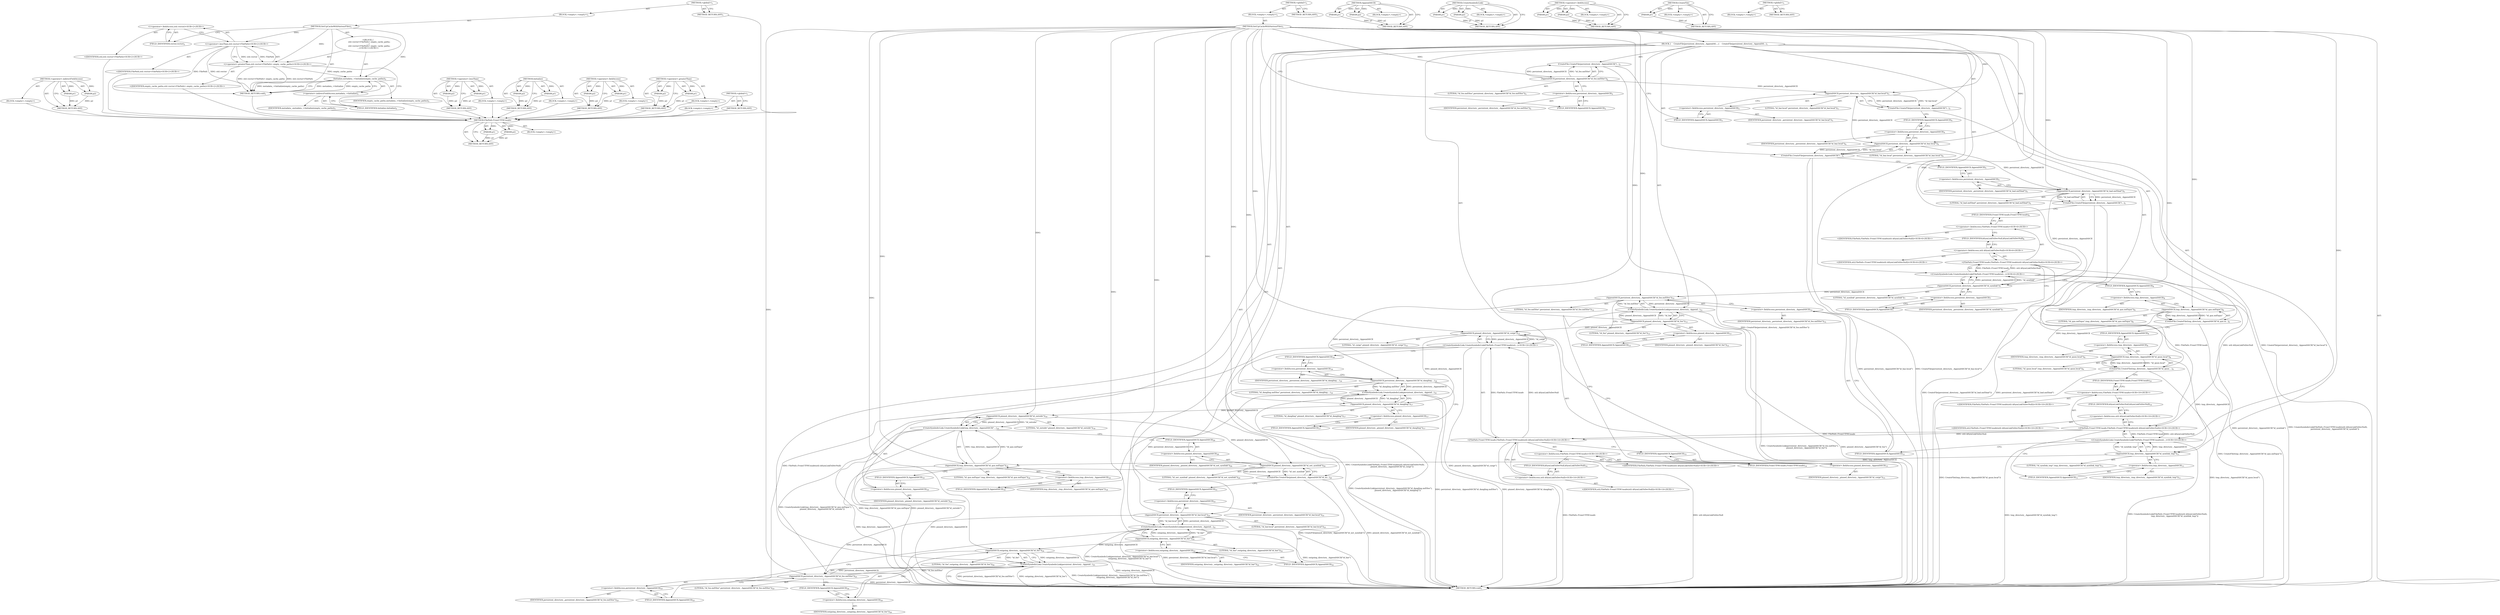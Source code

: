 digraph "&lt;global&gt;" {
vulnerable_200 [label=<(METHOD,FilePath.FromUTF8Unsafe)>];
vulnerable_201 [label=<(PARAM,p1)>];
vulnerable_202 [label=<(PARAM,p2)>];
vulnerable_203 [label=<(BLOCK,&lt;empty&gt;,&lt;empty&gt;)>];
vulnerable_204 [label=<(METHOD_RETURN,ANY)>];
vulnerable_6 [label=<(METHOD,&lt;global&gt;)<SUB>1</SUB>>];
vulnerable_7 [label=<(BLOCK,&lt;empty&gt;,&lt;empty&gt;)<SUB>1</SUB>>];
vulnerable_8 [label=<(METHOD,SetUpCacheWithVariousFiles)<SUB>1</SUB>>];
vulnerable_9 [label=<(BLOCK,{
    CreateFile(persistent_directory_.AppendAS...,{
    CreateFile(persistent_directory_.AppendAS...)<SUB>1</SUB>>];
vulnerable_10 [label=<(CreateFile,CreateFile(persistent_directory_.AppendASCII(&quot;i...)<SUB>2</SUB>>];
vulnerable_11 [label=<(AppendASCII,persistent_directory_.AppendASCII(&quot;id_foo.md5foo&quot;))<SUB>2</SUB>>];
vulnerable_12 [label=<(&lt;operator&gt;.fieldAccess,persistent_directory_.AppendASCII)<SUB>2</SUB>>];
vulnerable_13 [label=<(IDENTIFIER,persistent_directory_,persistent_directory_.AppendASCII(&quot;id_foo.md5foo&quot;))<SUB>2</SUB>>];
vulnerable_14 [label=<(FIELD_IDENTIFIER,AppendASCII,AppendASCII)<SUB>2</SUB>>];
vulnerable_15 [label=<(LITERAL,&quot;id_foo.md5foo&quot;,persistent_directory_.AppendASCII(&quot;id_foo.md5foo&quot;))<SUB>2</SUB>>];
vulnerable_16 [label=<(CreateFile,CreateFile(persistent_directory_.AppendASCII(&quot;i...)<SUB>3</SUB>>];
vulnerable_17 [label=<(AppendASCII,persistent_directory_.AppendASCII(&quot;id_bar.local&quot;))<SUB>3</SUB>>];
vulnerable_18 [label=<(&lt;operator&gt;.fieldAccess,persistent_directory_.AppendASCII)<SUB>3</SUB>>];
vulnerable_19 [label=<(IDENTIFIER,persistent_directory_,persistent_directory_.AppendASCII(&quot;id_bar.local&quot;))<SUB>3</SUB>>];
vulnerable_20 [label=<(FIELD_IDENTIFIER,AppendASCII,AppendASCII)<SUB>3</SUB>>];
vulnerable_21 [label=<(LITERAL,&quot;id_bar.local&quot;,persistent_directory_.AppendASCII(&quot;id_bar.local&quot;))<SUB>3</SUB>>];
vulnerable_22 [label=<(CreateFile,CreateFile(persistent_directory_.AppendASCII(&quot;i...)<SUB>4</SUB>>];
vulnerable_23 [label=<(AppendASCII,persistent_directory_.AppendASCII(&quot;id_baz.local&quot;))<SUB>4</SUB>>];
vulnerable_24 [label=<(&lt;operator&gt;.fieldAccess,persistent_directory_.AppendASCII)<SUB>4</SUB>>];
vulnerable_25 [label=<(IDENTIFIER,persistent_directory_,persistent_directory_.AppendASCII(&quot;id_baz.local&quot;))<SUB>4</SUB>>];
vulnerable_26 [label=<(FIELD_IDENTIFIER,AppendASCII,AppendASCII)<SUB>4</SUB>>];
vulnerable_27 [label=<(LITERAL,&quot;id_baz.local&quot;,persistent_directory_.AppendASCII(&quot;id_baz.local&quot;))<SUB>4</SUB>>];
vulnerable_28 [label=<(CreateFile,CreateFile(persistent_directory_.AppendASCII(&quot;i...)<SUB>5</SUB>>];
vulnerable_29 [label=<(AppendASCII,persistent_directory_.AppendASCII(&quot;id_bad.md5bad&quot;))<SUB>5</SUB>>];
vulnerable_30 [label=<(&lt;operator&gt;.fieldAccess,persistent_directory_.AppendASCII)<SUB>5</SUB>>];
vulnerable_31 [label=<(IDENTIFIER,persistent_directory_,persistent_directory_.AppendASCII(&quot;id_bad.md5bad&quot;))<SUB>5</SUB>>];
vulnerable_32 [label=<(FIELD_IDENTIFIER,AppendASCII,AppendASCII)<SUB>5</SUB>>];
vulnerable_33 [label=<(LITERAL,&quot;id_bad.md5bad&quot;,persistent_directory_.AppendASCII(&quot;id_bad.md5bad&quot;))<SUB>5</SUB>>];
vulnerable_34 [label="<(CreateSymbolicLink,CreateSymbolicLink(FilePath::FromUTF8Unsafe(uti...)<SUB>6</SUB>>"];
vulnerable_35 [label="<(FilePath.FromUTF8Unsafe,FilePath::FromUTF8Unsafe(util::kSymLinkToDevNull))<SUB>6</SUB>>"];
vulnerable_36 [label="<(&lt;operator&gt;.fieldAccess,FilePath::FromUTF8Unsafe)<SUB>6</SUB>>"];
vulnerable_37 [label="<(IDENTIFIER,FilePath,FilePath::FromUTF8Unsafe(util::kSymLinkToDevNull))<SUB>6</SUB>>"];
vulnerable_38 [label=<(FIELD_IDENTIFIER,FromUTF8Unsafe,FromUTF8Unsafe)<SUB>6</SUB>>];
vulnerable_39 [label="<(&lt;operator&gt;.fieldAccess,util::kSymLinkToDevNull)<SUB>6</SUB>>"];
vulnerable_40 [label="<(IDENTIFIER,util,FilePath::FromUTF8Unsafe(util::kSymLinkToDevNull))<SUB>6</SUB>>"];
vulnerable_41 [label=<(FIELD_IDENTIFIER,kSymLinkToDevNull,kSymLinkToDevNull)<SUB>6</SUB>>];
vulnerable_42 [label=<(AppendASCII,persistent_directory_.AppendASCII(&quot;id_symlink&quot;))<SUB>7</SUB>>];
vulnerable_43 [label=<(&lt;operator&gt;.fieldAccess,persistent_directory_.AppendASCII)<SUB>7</SUB>>];
vulnerable_44 [label=<(IDENTIFIER,persistent_directory_,persistent_directory_.AppendASCII(&quot;id_symlink&quot;))<SUB>7</SUB>>];
vulnerable_45 [label=<(FIELD_IDENTIFIER,AppendASCII,AppendASCII)<SUB>7</SUB>>];
vulnerable_46 [label=<(LITERAL,&quot;id_symlink&quot;,persistent_directory_.AppendASCII(&quot;id_symlink&quot;))<SUB>7</SUB>>];
vulnerable_47 [label=<(CreateFile,CreateFile(tmp_directory_.AppendASCII(&quot;id_qux.m...)<SUB>8</SUB>>];
vulnerable_48 [label=<(AppendASCII,tmp_directory_.AppendASCII(&quot;id_qux.md5qux&quot;))<SUB>8</SUB>>];
vulnerable_49 [label=<(&lt;operator&gt;.fieldAccess,tmp_directory_.AppendASCII)<SUB>8</SUB>>];
vulnerable_50 [label=<(IDENTIFIER,tmp_directory_,tmp_directory_.AppendASCII(&quot;id_qux.md5qux&quot;))<SUB>8</SUB>>];
vulnerable_51 [label=<(FIELD_IDENTIFIER,AppendASCII,AppendASCII)<SUB>8</SUB>>];
vulnerable_52 [label=<(LITERAL,&quot;id_qux.md5qux&quot;,tmp_directory_.AppendASCII(&quot;id_qux.md5qux&quot;))<SUB>8</SUB>>];
vulnerable_53 [label=<(CreateFile,CreateFile(tmp_directory_.AppendASCII(&quot;id_quux....)<SUB>9</SUB>>];
vulnerable_54 [label=<(AppendASCII,tmp_directory_.AppendASCII(&quot;id_quux.local&quot;))<SUB>9</SUB>>];
vulnerable_55 [label=<(&lt;operator&gt;.fieldAccess,tmp_directory_.AppendASCII)<SUB>9</SUB>>];
vulnerable_56 [label=<(IDENTIFIER,tmp_directory_,tmp_directory_.AppendASCII(&quot;id_quux.local&quot;))<SUB>9</SUB>>];
vulnerable_57 [label=<(FIELD_IDENTIFIER,AppendASCII,AppendASCII)<SUB>9</SUB>>];
vulnerable_58 [label=<(LITERAL,&quot;id_quux.local&quot;,tmp_directory_.AppendASCII(&quot;id_quux.local&quot;))<SUB>9</SUB>>];
vulnerable_59 [label="<(CreateSymbolicLink,CreateSymbolicLink(FilePath::FromUTF8Unsafe(uti...)<SUB>10</SUB>>"];
vulnerable_60 [label="<(FilePath.FromUTF8Unsafe,FilePath::FromUTF8Unsafe(util::kSymLinkToDevNull))<SUB>10</SUB>>"];
vulnerable_61 [label="<(&lt;operator&gt;.fieldAccess,FilePath::FromUTF8Unsafe)<SUB>10</SUB>>"];
vulnerable_62 [label="<(IDENTIFIER,FilePath,FilePath::FromUTF8Unsafe(util::kSymLinkToDevNull))<SUB>10</SUB>>"];
vulnerable_63 [label=<(FIELD_IDENTIFIER,FromUTF8Unsafe,FromUTF8Unsafe)<SUB>10</SUB>>];
vulnerable_64 [label="<(&lt;operator&gt;.fieldAccess,util::kSymLinkToDevNull)<SUB>10</SUB>>"];
vulnerable_65 [label="<(IDENTIFIER,util,FilePath::FromUTF8Unsafe(util::kSymLinkToDevNull))<SUB>10</SUB>>"];
vulnerable_66 [label=<(FIELD_IDENTIFIER,kSymLinkToDevNull,kSymLinkToDevNull)<SUB>10</SUB>>];
vulnerable_67 [label=<(AppendASCII,tmp_directory_.AppendASCII(&quot;id_symlink_tmp&quot;))<SUB>11</SUB>>];
vulnerable_68 [label=<(&lt;operator&gt;.fieldAccess,tmp_directory_.AppendASCII)<SUB>11</SUB>>];
vulnerable_69 [label=<(IDENTIFIER,tmp_directory_,tmp_directory_.AppendASCII(&quot;id_symlink_tmp&quot;))<SUB>11</SUB>>];
vulnerable_70 [label=<(FIELD_IDENTIFIER,AppendASCII,AppendASCII)<SUB>11</SUB>>];
vulnerable_71 [label=<(LITERAL,&quot;id_symlink_tmp&quot;,tmp_directory_.AppendASCII(&quot;id_symlink_tmp&quot;))<SUB>11</SUB>>];
vulnerable_72 [label=<(CreateSymbolicLink,CreateSymbolicLink(persistent_directory_.Append...)<SUB>12</SUB>>];
vulnerable_73 [label=<(AppendASCII,persistent_directory_.AppendASCII(&quot;id_foo.md5foo&quot;))<SUB>12</SUB>>];
vulnerable_74 [label=<(&lt;operator&gt;.fieldAccess,persistent_directory_.AppendASCII)<SUB>12</SUB>>];
vulnerable_75 [label=<(IDENTIFIER,persistent_directory_,persistent_directory_.AppendASCII(&quot;id_foo.md5foo&quot;))<SUB>12</SUB>>];
vulnerable_76 [label=<(FIELD_IDENTIFIER,AppendASCII,AppendASCII)<SUB>12</SUB>>];
vulnerable_77 [label=<(LITERAL,&quot;id_foo.md5foo&quot;,persistent_directory_.AppendASCII(&quot;id_foo.md5foo&quot;))<SUB>12</SUB>>];
vulnerable_78 [label=<(AppendASCII,pinned_directory_.AppendASCII(&quot;id_foo&quot;))<SUB>13</SUB>>];
vulnerable_79 [label=<(&lt;operator&gt;.fieldAccess,pinned_directory_.AppendASCII)<SUB>13</SUB>>];
vulnerable_80 [label=<(IDENTIFIER,pinned_directory_,pinned_directory_.AppendASCII(&quot;id_foo&quot;))<SUB>13</SUB>>];
vulnerable_81 [label=<(FIELD_IDENTIFIER,AppendASCII,AppendASCII)<SUB>13</SUB>>];
vulnerable_82 [label=<(LITERAL,&quot;id_foo&quot;,pinned_directory_.AppendASCII(&quot;id_foo&quot;))<SUB>13</SUB>>];
vulnerable_83 [label="<(CreateSymbolicLink,CreateSymbolicLink(FilePath::FromUTF8Unsafe(uti...)<SUB>14</SUB>>"];
vulnerable_84 [label="<(FilePath.FromUTF8Unsafe,FilePath::FromUTF8Unsafe(util::kSymLinkToDevNull))<SUB>14</SUB>>"];
vulnerable_85 [label="<(&lt;operator&gt;.fieldAccess,FilePath::FromUTF8Unsafe)<SUB>14</SUB>>"];
vulnerable_86 [label="<(IDENTIFIER,FilePath,FilePath::FromUTF8Unsafe(util::kSymLinkToDevNull))<SUB>14</SUB>>"];
vulnerable_87 [label=<(FIELD_IDENTIFIER,FromUTF8Unsafe,FromUTF8Unsafe)<SUB>14</SUB>>];
vulnerable_88 [label="<(&lt;operator&gt;.fieldAccess,util::kSymLinkToDevNull)<SUB>14</SUB>>"];
vulnerable_89 [label="<(IDENTIFIER,util,FilePath::FromUTF8Unsafe(util::kSymLinkToDevNull))<SUB>14</SUB>>"];
vulnerable_90 [label=<(FIELD_IDENTIFIER,kSymLinkToDevNull,kSymLinkToDevNull)<SUB>14</SUB>>];
vulnerable_91 [label=<(AppendASCII,pinned_directory_.AppendASCII(&quot;id_corge&quot;))<SUB>15</SUB>>];
vulnerable_92 [label=<(&lt;operator&gt;.fieldAccess,pinned_directory_.AppendASCII)<SUB>15</SUB>>];
vulnerable_93 [label=<(IDENTIFIER,pinned_directory_,pinned_directory_.AppendASCII(&quot;id_corge&quot;))<SUB>15</SUB>>];
vulnerable_94 [label=<(FIELD_IDENTIFIER,AppendASCII,AppendASCII)<SUB>15</SUB>>];
vulnerable_95 [label=<(LITERAL,&quot;id_corge&quot;,pinned_directory_.AppendASCII(&quot;id_corge&quot;))<SUB>15</SUB>>];
vulnerable_96 [label=<(CreateSymbolicLink,CreateSymbolicLink(persistent_directory_.Append...)<SUB>16</SUB>>];
vulnerable_97 [label=<(AppendASCII,persistent_directory_.AppendASCII(&quot;id_dangling....)<SUB>16</SUB>>];
vulnerable_98 [label=<(&lt;operator&gt;.fieldAccess,persistent_directory_.AppendASCII)<SUB>16</SUB>>];
vulnerable_99 [label=<(IDENTIFIER,persistent_directory_,persistent_directory_.AppendASCII(&quot;id_dangling....)<SUB>16</SUB>>];
vulnerable_100 [label=<(FIELD_IDENTIFIER,AppendASCII,AppendASCII)<SUB>16</SUB>>];
vulnerable_101 [label=<(LITERAL,&quot;id_dangling.md5foo&quot;,persistent_directory_.AppendASCII(&quot;id_dangling....)<SUB>16</SUB>>];
vulnerable_102 [label=<(AppendASCII,pinned_directory_.AppendASCII(&quot;id_dangling&quot;))<SUB>17</SUB>>];
vulnerable_103 [label=<(&lt;operator&gt;.fieldAccess,pinned_directory_.AppendASCII)<SUB>17</SUB>>];
vulnerable_104 [label=<(IDENTIFIER,pinned_directory_,pinned_directory_.AppendASCII(&quot;id_dangling&quot;))<SUB>17</SUB>>];
vulnerable_105 [label=<(FIELD_IDENTIFIER,AppendASCII,AppendASCII)<SUB>17</SUB>>];
vulnerable_106 [label=<(LITERAL,&quot;id_dangling&quot;,pinned_directory_.AppendASCII(&quot;id_dangling&quot;))<SUB>17</SUB>>];
vulnerable_107 [label=<(CreateSymbolicLink,CreateSymbolicLink(tmp_directory_.AppendASCII(&quot;...)<SUB>18</SUB>>];
vulnerable_108 [label=<(AppendASCII,tmp_directory_.AppendASCII(&quot;id_qux.md5qux&quot;))<SUB>18</SUB>>];
vulnerable_109 [label=<(&lt;operator&gt;.fieldAccess,tmp_directory_.AppendASCII)<SUB>18</SUB>>];
vulnerable_110 [label=<(IDENTIFIER,tmp_directory_,tmp_directory_.AppendASCII(&quot;id_qux.md5qux&quot;))<SUB>18</SUB>>];
vulnerable_111 [label=<(FIELD_IDENTIFIER,AppendASCII,AppendASCII)<SUB>18</SUB>>];
vulnerable_112 [label=<(LITERAL,&quot;id_qux.md5qux&quot;,tmp_directory_.AppendASCII(&quot;id_qux.md5qux&quot;))<SUB>18</SUB>>];
vulnerable_113 [label=<(AppendASCII,pinned_directory_.AppendASCII(&quot;id_outside&quot;))<SUB>19</SUB>>];
vulnerable_114 [label=<(&lt;operator&gt;.fieldAccess,pinned_directory_.AppendASCII)<SUB>19</SUB>>];
vulnerable_115 [label=<(IDENTIFIER,pinned_directory_,pinned_directory_.AppendASCII(&quot;id_outside&quot;))<SUB>19</SUB>>];
vulnerable_116 [label=<(FIELD_IDENTIFIER,AppendASCII,AppendASCII)<SUB>19</SUB>>];
vulnerable_117 [label=<(LITERAL,&quot;id_outside&quot;,pinned_directory_.AppendASCII(&quot;id_outside&quot;))<SUB>19</SUB>>];
vulnerable_118 [label=<(CreateFile,CreateFile(pinned_directory_.AppendASCII(&quot;id_no...)<SUB>20</SUB>>];
vulnerable_119 [label=<(AppendASCII,pinned_directory_.AppendASCII(&quot;id_not_symlink&quot;))<SUB>20</SUB>>];
vulnerable_120 [label=<(&lt;operator&gt;.fieldAccess,pinned_directory_.AppendASCII)<SUB>20</SUB>>];
vulnerable_121 [label=<(IDENTIFIER,pinned_directory_,pinned_directory_.AppendASCII(&quot;id_not_symlink&quot;))<SUB>20</SUB>>];
vulnerable_122 [label=<(FIELD_IDENTIFIER,AppendASCII,AppendASCII)<SUB>20</SUB>>];
vulnerable_123 [label=<(LITERAL,&quot;id_not_symlink&quot;,pinned_directory_.AppendASCII(&quot;id_not_symlink&quot;))<SUB>20</SUB>>];
vulnerable_124 [label=<(CreateSymbolicLink,CreateSymbolicLink(persistent_directory_.Append...)<SUB>21</SUB>>];
vulnerable_125 [label=<(AppendASCII,persistent_directory_.AppendASCII(&quot;id_bar.local&quot;))<SUB>21</SUB>>];
vulnerable_126 [label=<(&lt;operator&gt;.fieldAccess,persistent_directory_.AppendASCII)<SUB>21</SUB>>];
vulnerable_127 [label=<(IDENTIFIER,persistent_directory_,persistent_directory_.AppendASCII(&quot;id_bar.local&quot;))<SUB>21</SUB>>];
vulnerable_128 [label=<(FIELD_IDENTIFIER,AppendASCII,AppendASCII)<SUB>21</SUB>>];
vulnerable_129 [label=<(LITERAL,&quot;id_bar.local&quot;,persistent_directory_.AppendASCII(&quot;id_bar.local&quot;))<SUB>21</SUB>>];
vulnerable_130 [label=<(AppendASCII,outgoing_directory_.AppendASCII(&quot;id_bar&quot;))<SUB>22</SUB>>];
vulnerable_131 [label=<(&lt;operator&gt;.fieldAccess,outgoing_directory_.AppendASCII)<SUB>22</SUB>>];
vulnerable_132 [label=<(IDENTIFIER,outgoing_directory_,outgoing_directory_.AppendASCII(&quot;id_bar&quot;))<SUB>22</SUB>>];
vulnerable_133 [label=<(FIELD_IDENTIFIER,AppendASCII,AppendASCII)<SUB>22</SUB>>];
vulnerable_134 [label=<(LITERAL,&quot;id_bar&quot;,outgoing_directory_.AppendASCII(&quot;id_bar&quot;))<SUB>22</SUB>>];
vulnerable_135 [label=<(CreateSymbolicLink,CreateSymbolicLink(persistent_directory_.Append...)<SUB>23</SUB>>];
vulnerable_136 [label=<(AppendASCII,persistent_directory_.AppendASCII(&quot;id_foo.md5foo&quot;))<SUB>23</SUB>>];
vulnerable_137 [label=<(&lt;operator&gt;.fieldAccess,persistent_directory_.AppendASCII)<SUB>23</SUB>>];
vulnerable_138 [label=<(IDENTIFIER,persistent_directory_,persistent_directory_.AppendASCII(&quot;id_foo.md5foo&quot;))<SUB>23</SUB>>];
vulnerable_139 [label=<(FIELD_IDENTIFIER,AppendASCII,AppendASCII)<SUB>23</SUB>>];
vulnerable_140 [label=<(LITERAL,&quot;id_foo.md5foo&quot;,persistent_directory_.AppendASCII(&quot;id_foo.md5foo&quot;))<SUB>23</SUB>>];
vulnerable_141 [label=<(AppendASCII,outgoing_directory_.AppendASCII(&quot;id_foo&quot;))<SUB>24</SUB>>];
vulnerable_142 [label=<(&lt;operator&gt;.fieldAccess,outgoing_directory_.AppendASCII)<SUB>24</SUB>>];
vulnerable_143 [label=<(IDENTIFIER,outgoing_directory_,outgoing_directory_.AppendASCII(&quot;id_foo&quot;))<SUB>24</SUB>>];
vulnerable_144 [label=<(FIELD_IDENTIFIER,AppendASCII,AppendASCII)<SUB>24</SUB>>];
vulnerable_145 [label=<(LITERAL,&quot;id_foo&quot;,outgoing_directory_.AppendASCII(&quot;id_foo&quot;))<SUB>24</SUB>>];
vulnerable_146 [label=<(METHOD_RETURN,void)<SUB>1</SUB>>];
vulnerable_148 [label=<(METHOD_RETURN,ANY)<SUB>1</SUB>>];
vulnerable_185 [label=<(METHOD,AppendASCII)>];
vulnerable_186 [label=<(PARAM,p1)>];
vulnerable_187 [label=<(PARAM,p2)>];
vulnerable_188 [label=<(BLOCK,&lt;empty&gt;,&lt;empty&gt;)>];
vulnerable_189 [label=<(METHOD_RETURN,ANY)>];
vulnerable_195 [label=<(METHOD,CreateSymbolicLink)>];
vulnerable_196 [label=<(PARAM,p1)>];
vulnerable_197 [label=<(PARAM,p2)>];
vulnerable_198 [label=<(BLOCK,&lt;empty&gt;,&lt;empty&gt;)>];
vulnerable_199 [label=<(METHOD_RETURN,ANY)>];
vulnerable_190 [label=<(METHOD,&lt;operator&gt;.fieldAccess)>];
vulnerable_191 [label=<(PARAM,p1)>];
vulnerable_192 [label=<(PARAM,p2)>];
vulnerable_193 [label=<(BLOCK,&lt;empty&gt;,&lt;empty&gt;)>];
vulnerable_194 [label=<(METHOD_RETURN,ANY)>];
vulnerable_181 [label=<(METHOD,CreateFile)>];
vulnerable_182 [label=<(PARAM,p1)>];
vulnerable_183 [label=<(BLOCK,&lt;empty&gt;,&lt;empty&gt;)>];
vulnerable_184 [label=<(METHOD_RETURN,ANY)>];
vulnerable_175 [label=<(METHOD,&lt;global&gt;)<SUB>1</SUB>>];
vulnerable_176 [label=<(BLOCK,&lt;empty&gt;,&lt;empty&gt;)>];
vulnerable_177 [label=<(METHOD_RETURN,ANY)>];
fixed_57 [label=<(METHOD,&lt;operator&gt;.indirectFieldAccess)>];
fixed_58 [label=<(PARAM,p1)>];
fixed_59 [label=<(PARAM,p2)>];
fixed_60 [label=<(BLOCK,&lt;empty&gt;,&lt;empty&gt;)>];
fixed_61 [label=<(METHOD_RETURN,ANY)>];
fixed_6 [label=<(METHOD,&lt;global&gt;)<SUB>1</SUB>>];
fixed_7 [label=<(BLOCK,&lt;empty&gt;,&lt;empty&gt;)<SUB>1</SUB>>];
fixed_8 [label=<(METHOD,SetUpCacheWithVariousFiles)<SUB>1</SUB>>];
fixed_9 [label="<(BLOCK,{
    std::vector&lt;FilePath&gt; empty_cache_paths;
...,{
    std::vector&lt;FilePath&gt; empty_cache_paths;
...)<SUB>1</SUB>>"];
fixed_10 [label="<(&lt;operator&gt;.greaterThan,std::vector&lt;FilePath&gt; empty_cache_paths)<SUB>2</SUB>>"];
fixed_11 [label="<(&lt;operator&gt;.lessThan,std::vector&lt;FilePath)<SUB>2</SUB>>"];
fixed_12 [label="<(&lt;operator&gt;.fieldAccess,std::vector)<SUB>2</SUB>>"];
fixed_13 [label="<(IDENTIFIER,std,std::vector&lt;FilePath)<SUB>2</SUB>>"];
fixed_14 [label=<(FIELD_IDENTIFIER,vector,vector)<SUB>2</SUB>>];
fixed_15 [label="<(IDENTIFIER,FilePath,std::vector&lt;FilePath)<SUB>2</SUB>>"];
fixed_16 [label="<(IDENTIFIER,empty_cache_paths,std::vector&lt;FilePath&gt; empty_cache_paths)<SUB>2</SUB>>"];
fixed_17 [label=<(Initialize,metadata_-&gt;Initialize(empty_cache_paths))<SUB>3</SUB>>];
fixed_18 [label=<(&lt;operator&gt;.indirectFieldAccess,metadata_-&gt;Initialize)<SUB>3</SUB>>];
fixed_19 [label=<(IDENTIFIER,metadata_,metadata_-&gt;Initialize(empty_cache_paths))<SUB>3</SUB>>];
fixed_20 [label=<(FIELD_IDENTIFIER,Initialize,Initialize)<SUB>3</SUB>>];
fixed_21 [label=<(IDENTIFIER,empty_cache_paths,metadata_-&gt;Initialize(empty_cache_paths))<SUB>3</SUB>>];
fixed_22 [label=<(METHOD_RETURN,void)<SUB>1</SUB>>];
fixed_24 [label=<(METHOD_RETURN,ANY)<SUB>1</SUB>>];
fixed_42 [label=<(METHOD,&lt;operator&gt;.lessThan)>];
fixed_43 [label=<(PARAM,p1)>];
fixed_44 [label=<(PARAM,p2)>];
fixed_45 [label=<(BLOCK,&lt;empty&gt;,&lt;empty&gt;)>];
fixed_46 [label=<(METHOD_RETURN,ANY)>];
fixed_52 [label=<(METHOD,Initialize)>];
fixed_53 [label=<(PARAM,p1)>];
fixed_54 [label=<(PARAM,p2)>];
fixed_55 [label=<(BLOCK,&lt;empty&gt;,&lt;empty&gt;)>];
fixed_56 [label=<(METHOD_RETURN,ANY)>];
fixed_47 [label=<(METHOD,&lt;operator&gt;.fieldAccess)>];
fixed_48 [label=<(PARAM,p1)>];
fixed_49 [label=<(PARAM,p2)>];
fixed_50 [label=<(BLOCK,&lt;empty&gt;,&lt;empty&gt;)>];
fixed_51 [label=<(METHOD_RETURN,ANY)>];
fixed_37 [label=<(METHOD,&lt;operator&gt;.greaterThan)>];
fixed_38 [label=<(PARAM,p1)>];
fixed_39 [label=<(PARAM,p2)>];
fixed_40 [label=<(BLOCK,&lt;empty&gt;,&lt;empty&gt;)>];
fixed_41 [label=<(METHOD_RETURN,ANY)>];
fixed_31 [label=<(METHOD,&lt;global&gt;)<SUB>1</SUB>>];
fixed_32 [label=<(BLOCK,&lt;empty&gt;,&lt;empty&gt;)>];
fixed_33 [label=<(METHOD_RETURN,ANY)>];
vulnerable_200 -> vulnerable_201  [key=0, label="AST: "];
vulnerable_200 -> vulnerable_201  [key=1, label="DDG: "];
vulnerable_200 -> vulnerable_203  [key=0, label="AST: "];
vulnerable_200 -> vulnerable_202  [key=0, label="AST: "];
vulnerable_200 -> vulnerable_202  [key=1, label="DDG: "];
vulnerable_200 -> vulnerable_204  [key=0, label="AST: "];
vulnerable_200 -> vulnerable_204  [key=1, label="CFG: "];
vulnerable_201 -> vulnerable_204  [key=0, label="DDG: p1"];
vulnerable_202 -> vulnerable_204  [key=0, label="DDG: p2"];
vulnerable_6 -> vulnerable_7  [key=0, label="AST: "];
vulnerable_6 -> vulnerable_148  [key=0, label="AST: "];
vulnerable_6 -> vulnerable_148  [key=1, label="CFG: "];
vulnerable_7 -> vulnerable_8  [key=0, label="AST: "];
vulnerable_8 -> vulnerable_9  [key=0, label="AST: "];
vulnerable_8 -> vulnerable_146  [key=0, label="AST: "];
vulnerable_8 -> vulnerable_14  [key=0, label="CFG: "];
vulnerable_8 -> vulnerable_11  [key=0, label="DDG: "];
vulnerable_8 -> vulnerable_17  [key=0, label="DDG: "];
vulnerable_8 -> vulnerable_23  [key=0, label="DDG: "];
vulnerable_8 -> vulnerable_29  [key=0, label="DDG: "];
vulnerable_8 -> vulnerable_42  [key=0, label="DDG: "];
vulnerable_8 -> vulnerable_48  [key=0, label="DDG: "];
vulnerable_8 -> vulnerable_54  [key=0, label="DDG: "];
vulnerable_8 -> vulnerable_67  [key=0, label="DDG: "];
vulnerable_8 -> vulnerable_73  [key=0, label="DDG: "];
vulnerable_8 -> vulnerable_78  [key=0, label="DDG: "];
vulnerable_8 -> vulnerable_91  [key=0, label="DDG: "];
vulnerable_8 -> vulnerable_97  [key=0, label="DDG: "];
vulnerable_8 -> vulnerable_102  [key=0, label="DDG: "];
vulnerable_8 -> vulnerable_108  [key=0, label="DDG: "];
vulnerable_8 -> vulnerable_113  [key=0, label="DDG: "];
vulnerable_8 -> vulnerable_119  [key=0, label="DDG: "];
vulnerable_8 -> vulnerable_125  [key=0, label="DDG: "];
vulnerable_8 -> vulnerable_130  [key=0, label="DDG: "];
vulnerable_8 -> vulnerable_136  [key=0, label="DDG: "];
vulnerable_8 -> vulnerable_141  [key=0, label="DDG: "];
vulnerable_9 -> vulnerable_10  [key=0, label="AST: "];
vulnerable_9 -> vulnerable_16  [key=0, label="AST: "];
vulnerable_9 -> vulnerable_22  [key=0, label="AST: "];
vulnerable_9 -> vulnerable_28  [key=0, label="AST: "];
vulnerable_9 -> vulnerable_34  [key=0, label="AST: "];
vulnerable_9 -> vulnerable_47  [key=0, label="AST: "];
vulnerable_9 -> vulnerable_53  [key=0, label="AST: "];
vulnerable_9 -> vulnerable_59  [key=0, label="AST: "];
vulnerable_9 -> vulnerable_72  [key=0, label="AST: "];
vulnerable_9 -> vulnerable_83  [key=0, label="AST: "];
vulnerable_9 -> vulnerable_96  [key=0, label="AST: "];
vulnerable_9 -> vulnerable_107  [key=0, label="AST: "];
vulnerable_9 -> vulnerable_118  [key=0, label="AST: "];
vulnerable_9 -> vulnerable_124  [key=0, label="AST: "];
vulnerable_9 -> vulnerable_135  [key=0, label="AST: "];
vulnerable_10 -> vulnerable_11  [key=0, label="AST: "];
vulnerable_10 -> vulnerable_20  [key=0, label="CFG: "];
vulnerable_10 -> vulnerable_146  [key=0, label="DDG: CreateFile(persistent_directory_.AppendASCII(&quot;id_foo.md5foo&quot;))"];
vulnerable_11 -> vulnerable_12  [key=0, label="AST: "];
vulnerable_11 -> vulnerable_15  [key=0, label="AST: "];
vulnerable_11 -> vulnerable_10  [key=0, label="CFG: "];
vulnerable_11 -> vulnerable_10  [key=1, label="DDG: persistent_directory_.AppendASCII"];
vulnerable_11 -> vulnerable_10  [key=2, label="DDG: &quot;id_foo.md5foo&quot;"];
vulnerable_11 -> vulnerable_17  [key=0, label="DDG: persistent_directory_.AppendASCII"];
vulnerable_12 -> vulnerable_13  [key=0, label="AST: "];
vulnerable_12 -> vulnerable_14  [key=0, label="AST: "];
vulnerable_12 -> vulnerable_11  [key=0, label="CFG: "];
vulnerable_14 -> vulnerable_12  [key=0, label="CFG: "];
vulnerable_16 -> vulnerable_17  [key=0, label="AST: "];
vulnerable_16 -> vulnerable_26  [key=0, label="CFG: "];
vulnerable_16 -> vulnerable_146  [key=0, label="DDG: CreateFile(persistent_directory_.AppendASCII(&quot;id_bar.local&quot;))"];
vulnerable_17 -> vulnerable_18  [key=0, label="AST: "];
vulnerable_17 -> vulnerable_21  [key=0, label="AST: "];
vulnerable_17 -> vulnerable_16  [key=0, label="CFG: "];
vulnerable_17 -> vulnerable_16  [key=1, label="DDG: persistent_directory_.AppendASCII"];
vulnerable_17 -> vulnerable_16  [key=2, label="DDG: &quot;id_bar.local&quot;"];
vulnerable_17 -> vulnerable_23  [key=0, label="DDG: persistent_directory_.AppendASCII"];
vulnerable_18 -> vulnerable_19  [key=0, label="AST: "];
vulnerable_18 -> vulnerable_20  [key=0, label="AST: "];
vulnerable_18 -> vulnerable_17  [key=0, label="CFG: "];
vulnerable_20 -> vulnerable_18  [key=0, label="CFG: "];
vulnerable_22 -> vulnerable_23  [key=0, label="AST: "];
vulnerable_22 -> vulnerable_32  [key=0, label="CFG: "];
vulnerable_22 -> vulnerable_146  [key=0, label="DDG: persistent_directory_.AppendASCII(&quot;id_baz.local&quot;)"];
vulnerable_22 -> vulnerable_146  [key=1, label="DDG: CreateFile(persistent_directory_.AppendASCII(&quot;id_baz.local&quot;))"];
vulnerable_23 -> vulnerable_24  [key=0, label="AST: "];
vulnerable_23 -> vulnerable_27  [key=0, label="AST: "];
vulnerable_23 -> vulnerable_22  [key=0, label="CFG: "];
vulnerable_23 -> vulnerable_22  [key=1, label="DDG: persistent_directory_.AppendASCII"];
vulnerable_23 -> vulnerable_22  [key=2, label="DDG: &quot;id_baz.local&quot;"];
vulnerable_23 -> vulnerable_29  [key=0, label="DDG: persistent_directory_.AppendASCII"];
vulnerable_24 -> vulnerable_25  [key=0, label="AST: "];
vulnerable_24 -> vulnerable_26  [key=0, label="AST: "];
vulnerable_24 -> vulnerable_23  [key=0, label="CFG: "];
vulnerable_26 -> vulnerable_24  [key=0, label="CFG: "];
vulnerable_28 -> vulnerable_29  [key=0, label="AST: "];
vulnerable_28 -> vulnerable_38  [key=0, label="CFG: "];
vulnerable_28 -> vulnerable_146  [key=0, label="DDG: persistent_directory_.AppendASCII(&quot;id_bad.md5bad&quot;)"];
vulnerable_28 -> vulnerable_146  [key=1, label="DDG: CreateFile(persistent_directory_.AppendASCII(&quot;id_bad.md5bad&quot;))"];
vulnerable_29 -> vulnerable_30  [key=0, label="AST: "];
vulnerable_29 -> vulnerable_33  [key=0, label="AST: "];
vulnerable_29 -> vulnerable_28  [key=0, label="CFG: "];
vulnerable_29 -> vulnerable_28  [key=1, label="DDG: persistent_directory_.AppendASCII"];
vulnerable_29 -> vulnerable_28  [key=2, label="DDG: &quot;id_bad.md5bad&quot;"];
vulnerable_29 -> vulnerable_42  [key=0, label="DDG: persistent_directory_.AppendASCII"];
vulnerable_30 -> vulnerable_31  [key=0, label="AST: "];
vulnerable_30 -> vulnerable_32  [key=0, label="AST: "];
vulnerable_30 -> vulnerable_29  [key=0, label="CFG: "];
vulnerable_32 -> vulnerable_30  [key=0, label="CFG: "];
vulnerable_34 -> vulnerable_35  [key=0, label="AST: "];
vulnerable_34 -> vulnerable_42  [key=0, label="AST: "];
vulnerable_34 -> vulnerable_51  [key=0, label="CFG: "];
vulnerable_34 -> vulnerable_146  [key=0, label="DDG: persistent_directory_.AppendASCII(&quot;id_symlink&quot;)"];
vulnerable_34 -> vulnerable_146  [key=1, label="DDG: CreateSymbolicLink(FilePath::FromUTF8Unsafe(util::kSymLinkToDevNull),
                       persistent_directory_.AppendASCII(&quot;id_symlink&quot;))"];
vulnerable_35 -> vulnerable_36  [key=0, label="AST: "];
vulnerable_35 -> vulnerable_39  [key=0, label="AST: "];
vulnerable_35 -> vulnerable_45  [key=0, label="CFG: "];
vulnerable_35 -> vulnerable_34  [key=0, label="DDG: FilePath::FromUTF8Unsafe"];
vulnerable_35 -> vulnerable_34  [key=1, label="DDG: util::kSymLinkToDevNull"];
vulnerable_35 -> vulnerable_60  [key=0, label="DDG: FilePath::FromUTF8Unsafe"];
vulnerable_35 -> vulnerable_60  [key=1, label="DDG: util::kSymLinkToDevNull"];
vulnerable_36 -> vulnerable_37  [key=0, label="AST: "];
vulnerable_36 -> vulnerable_38  [key=0, label="AST: "];
vulnerable_36 -> vulnerable_41  [key=0, label="CFG: "];
vulnerable_38 -> vulnerable_36  [key=0, label="CFG: "];
vulnerable_39 -> vulnerable_40  [key=0, label="AST: "];
vulnerable_39 -> vulnerable_41  [key=0, label="AST: "];
vulnerable_39 -> vulnerable_35  [key=0, label="CFG: "];
vulnerable_41 -> vulnerable_39  [key=0, label="CFG: "];
vulnerable_42 -> vulnerable_43  [key=0, label="AST: "];
vulnerable_42 -> vulnerable_46  [key=0, label="AST: "];
vulnerable_42 -> vulnerable_34  [key=0, label="CFG: "];
vulnerable_42 -> vulnerable_34  [key=1, label="DDG: persistent_directory_.AppendASCII"];
vulnerable_42 -> vulnerable_34  [key=2, label="DDG: &quot;id_symlink&quot;"];
vulnerable_42 -> vulnerable_73  [key=0, label="DDG: persistent_directory_.AppendASCII"];
vulnerable_43 -> vulnerable_44  [key=0, label="AST: "];
vulnerable_43 -> vulnerable_45  [key=0, label="AST: "];
vulnerable_43 -> vulnerable_42  [key=0, label="CFG: "];
vulnerable_45 -> vulnerable_43  [key=0, label="CFG: "];
vulnerable_47 -> vulnerable_48  [key=0, label="AST: "];
vulnerable_47 -> vulnerable_57  [key=0, label="CFG: "];
vulnerable_47 -> vulnerable_146  [key=0, label="DDG: CreateFile(tmp_directory_.AppendASCII(&quot;id_qux.md5qux&quot;))"];
vulnerable_48 -> vulnerable_49  [key=0, label="AST: "];
vulnerable_48 -> vulnerable_52  [key=0, label="AST: "];
vulnerable_48 -> vulnerable_47  [key=0, label="CFG: "];
vulnerable_48 -> vulnerable_47  [key=1, label="DDG: tmp_directory_.AppendASCII"];
vulnerable_48 -> vulnerable_47  [key=2, label="DDG: &quot;id_qux.md5qux&quot;"];
vulnerable_48 -> vulnerable_54  [key=0, label="DDG: tmp_directory_.AppendASCII"];
vulnerable_49 -> vulnerable_50  [key=0, label="AST: "];
vulnerable_49 -> vulnerable_51  [key=0, label="AST: "];
vulnerable_49 -> vulnerable_48  [key=0, label="CFG: "];
vulnerable_51 -> vulnerable_49  [key=0, label="CFG: "];
vulnerable_53 -> vulnerable_54  [key=0, label="AST: "];
vulnerable_53 -> vulnerable_63  [key=0, label="CFG: "];
vulnerable_53 -> vulnerable_146  [key=0, label="DDG: tmp_directory_.AppendASCII(&quot;id_quux.local&quot;)"];
vulnerable_53 -> vulnerable_146  [key=1, label="DDG: CreateFile(tmp_directory_.AppendASCII(&quot;id_quux.local&quot;))"];
vulnerable_54 -> vulnerable_55  [key=0, label="AST: "];
vulnerable_54 -> vulnerable_58  [key=0, label="AST: "];
vulnerable_54 -> vulnerable_53  [key=0, label="CFG: "];
vulnerable_54 -> vulnerable_53  [key=1, label="DDG: tmp_directory_.AppendASCII"];
vulnerable_54 -> vulnerable_53  [key=2, label="DDG: &quot;id_quux.local&quot;"];
vulnerable_54 -> vulnerable_67  [key=0, label="DDG: tmp_directory_.AppendASCII"];
vulnerable_55 -> vulnerable_56  [key=0, label="AST: "];
vulnerable_55 -> vulnerable_57  [key=0, label="AST: "];
vulnerable_55 -> vulnerable_54  [key=0, label="CFG: "];
vulnerable_57 -> vulnerable_55  [key=0, label="CFG: "];
vulnerable_59 -> vulnerable_60  [key=0, label="AST: "];
vulnerable_59 -> vulnerable_67  [key=0, label="AST: "];
vulnerable_59 -> vulnerable_76  [key=0, label="CFG: "];
vulnerable_59 -> vulnerable_146  [key=0, label="DDG: tmp_directory_.AppendASCII(&quot;id_symlink_tmp&quot;)"];
vulnerable_59 -> vulnerable_146  [key=1, label="DDG: CreateSymbolicLink(FilePath::FromUTF8Unsafe(util::kSymLinkToDevNull),
                       tmp_directory_.AppendASCII(&quot;id_symlink_tmp&quot;))"];
vulnerable_60 -> vulnerable_61  [key=0, label="AST: "];
vulnerable_60 -> vulnerable_64  [key=0, label="AST: "];
vulnerable_60 -> vulnerable_70  [key=0, label="CFG: "];
vulnerable_60 -> vulnerable_59  [key=0, label="DDG: FilePath::FromUTF8Unsafe"];
vulnerable_60 -> vulnerable_59  [key=1, label="DDG: util::kSymLinkToDevNull"];
vulnerable_60 -> vulnerable_84  [key=0, label="DDG: FilePath::FromUTF8Unsafe"];
vulnerable_60 -> vulnerable_84  [key=1, label="DDG: util::kSymLinkToDevNull"];
vulnerable_61 -> vulnerable_62  [key=0, label="AST: "];
vulnerable_61 -> vulnerable_63  [key=0, label="AST: "];
vulnerable_61 -> vulnerable_66  [key=0, label="CFG: "];
vulnerable_63 -> vulnerable_61  [key=0, label="CFG: "];
vulnerable_64 -> vulnerable_65  [key=0, label="AST: "];
vulnerable_64 -> vulnerable_66  [key=0, label="AST: "];
vulnerable_64 -> vulnerable_60  [key=0, label="CFG: "];
vulnerable_66 -> vulnerable_64  [key=0, label="CFG: "];
vulnerable_67 -> vulnerable_68  [key=0, label="AST: "];
vulnerable_67 -> vulnerable_71  [key=0, label="AST: "];
vulnerable_67 -> vulnerable_59  [key=0, label="CFG: "];
vulnerable_67 -> vulnerable_59  [key=1, label="DDG: tmp_directory_.AppendASCII"];
vulnerable_67 -> vulnerable_59  [key=2, label="DDG: &quot;id_symlink_tmp&quot;"];
vulnerable_67 -> vulnerable_108  [key=0, label="DDG: tmp_directory_.AppendASCII"];
vulnerable_68 -> vulnerable_69  [key=0, label="AST: "];
vulnerable_68 -> vulnerable_70  [key=0, label="AST: "];
vulnerable_68 -> vulnerable_67  [key=0, label="CFG: "];
vulnerable_70 -> vulnerable_68  [key=0, label="CFG: "];
vulnerable_72 -> vulnerable_73  [key=0, label="AST: "];
vulnerable_72 -> vulnerable_78  [key=0, label="AST: "];
vulnerable_72 -> vulnerable_87  [key=0, label="CFG: "];
vulnerable_72 -> vulnerable_146  [key=0, label="DDG: pinned_directory_.AppendASCII(&quot;id_foo&quot;)"];
vulnerable_72 -> vulnerable_146  [key=1, label="DDG: CreateSymbolicLink(persistent_directory_.AppendASCII(&quot;id_foo.md5foo&quot;),
                       pinned_directory_.AppendASCII(&quot;id_foo&quot;))"];
vulnerable_73 -> vulnerable_74  [key=0, label="AST: "];
vulnerable_73 -> vulnerable_77  [key=0, label="AST: "];
vulnerable_73 -> vulnerable_81  [key=0, label="CFG: "];
vulnerable_73 -> vulnerable_72  [key=0, label="DDG: persistent_directory_.AppendASCII"];
vulnerable_73 -> vulnerable_72  [key=1, label="DDG: &quot;id_foo.md5foo&quot;"];
vulnerable_73 -> vulnerable_97  [key=0, label="DDG: persistent_directory_.AppendASCII"];
vulnerable_74 -> vulnerable_75  [key=0, label="AST: "];
vulnerable_74 -> vulnerable_76  [key=0, label="AST: "];
vulnerable_74 -> vulnerable_73  [key=0, label="CFG: "];
vulnerable_76 -> vulnerable_74  [key=0, label="CFG: "];
vulnerable_78 -> vulnerable_79  [key=0, label="AST: "];
vulnerable_78 -> vulnerable_82  [key=0, label="AST: "];
vulnerable_78 -> vulnerable_72  [key=0, label="CFG: "];
vulnerable_78 -> vulnerable_72  [key=1, label="DDG: pinned_directory_.AppendASCII"];
vulnerable_78 -> vulnerable_72  [key=2, label="DDG: &quot;id_foo&quot;"];
vulnerable_78 -> vulnerable_91  [key=0, label="DDG: pinned_directory_.AppendASCII"];
vulnerable_79 -> vulnerable_80  [key=0, label="AST: "];
vulnerable_79 -> vulnerable_81  [key=0, label="AST: "];
vulnerable_79 -> vulnerable_78  [key=0, label="CFG: "];
vulnerable_81 -> vulnerable_79  [key=0, label="CFG: "];
vulnerable_83 -> vulnerable_84  [key=0, label="AST: "];
vulnerable_83 -> vulnerable_91  [key=0, label="AST: "];
vulnerable_83 -> vulnerable_100  [key=0, label="CFG: "];
vulnerable_83 -> vulnerable_146  [key=0, label="DDG: FilePath::FromUTF8Unsafe(util::kSymLinkToDevNull)"];
vulnerable_83 -> vulnerable_146  [key=1, label="DDG: pinned_directory_.AppendASCII(&quot;id_corge&quot;)"];
vulnerable_83 -> vulnerable_146  [key=2, label="DDG: CreateSymbolicLink(FilePath::FromUTF8Unsafe(util::kSymLinkToDevNull),
                       pinned_directory_.AppendASCII(&quot;id_corge&quot;))"];
vulnerable_84 -> vulnerable_85  [key=0, label="AST: "];
vulnerable_84 -> vulnerable_88  [key=0, label="AST: "];
vulnerable_84 -> vulnerable_94  [key=0, label="CFG: "];
vulnerable_84 -> vulnerable_146  [key=0, label="DDG: FilePath::FromUTF8Unsafe"];
vulnerable_84 -> vulnerable_146  [key=1, label="DDG: util::kSymLinkToDevNull"];
vulnerable_84 -> vulnerable_83  [key=0, label="DDG: FilePath::FromUTF8Unsafe"];
vulnerable_84 -> vulnerable_83  [key=1, label="DDG: util::kSymLinkToDevNull"];
vulnerable_85 -> vulnerable_86  [key=0, label="AST: "];
vulnerable_85 -> vulnerable_87  [key=0, label="AST: "];
vulnerable_85 -> vulnerable_90  [key=0, label="CFG: "];
vulnerable_87 -> vulnerable_85  [key=0, label="CFG: "];
vulnerable_88 -> vulnerable_89  [key=0, label="AST: "];
vulnerable_88 -> vulnerable_90  [key=0, label="AST: "];
vulnerable_88 -> vulnerable_84  [key=0, label="CFG: "];
vulnerable_90 -> vulnerable_88  [key=0, label="CFG: "];
vulnerable_91 -> vulnerable_92  [key=0, label="AST: "];
vulnerable_91 -> vulnerable_95  [key=0, label="AST: "];
vulnerable_91 -> vulnerable_83  [key=0, label="CFG: "];
vulnerable_91 -> vulnerable_83  [key=1, label="DDG: pinned_directory_.AppendASCII"];
vulnerable_91 -> vulnerable_83  [key=2, label="DDG: &quot;id_corge&quot;"];
vulnerable_91 -> vulnerable_102  [key=0, label="DDG: pinned_directory_.AppendASCII"];
vulnerable_92 -> vulnerable_93  [key=0, label="AST: "];
vulnerable_92 -> vulnerable_94  [key=0, label="AST: "];
vulnerable_92 -> vulnerable_91  [key=0, label="CFG: "];
vulnerable_94 -> vulnerable_92  [key=0, label="CFG: "];
vulnerable_96 -> vulnerable_97  [key=0, label="AST: "];
vulnerable_96 -> vulnerable_102  [key=0, label="AST: "];
vulnerable_96 -> vulnerable_111  [key=0, label="CFG: "];
vulnerable_96 -> vulnerable_146  [key=0, label="DDG: persistent_directory_.AppendASCII(&quot;id_dangling.md5foo&quot;)"];
vulnerable_96 -> vulnerable_146  [key=1, label="DDG: pinned_directory_.AppendASCII(&quot;id_dangling&quot;)"];
vulnerable_96 -> vulnerable_146  [key=2, label="DDG: CreateSymbolicLink(persistent_directory_.AppendASCII(&quot;id_dangling.md5foo&quot;),
                       pinned_directory_.AppendASCII(&quot;id_dangling&quot;))"];
vulnerable_97 -> vulnerable_98  [key=0, label="AST: "];
vulnerable_97 -> vulnerable_101  [key=0, label="AST: "];
vulnerable_97 -> vulnerable_105  [key=0, label="CFG: "];
vulnerable_97 -> vulnerable_96  [key=0, label="DDG: persistent_directory_.AppendASCII"];
vulnerable_97 -> vulnerable_96  [key=1, label="DDG: &quot;id_dangling.md5foo&quot;"];
vulnerable_97 -> vulnerable_125  [key=0, label="DDG: persistent_directory_.AppendASCII"];
vulnerable_98 -> vulnerable_99  [key=0, label="AST: "];
vulnerable_98 -> vulnerable_100  [key=0, label="AST: "];
vulnerable_98 -> vulnerable_97  [key=0, label="CFG: "];
vulnerable_100 -> vulnerable_98  [key=0, label="CFG: "];
vulnerable_102 -> vulnerable_103  [key=0, label="AST: "];
vulnerable_102 -> vulnerable_106  [key=0, label="AST: "];
vulnerable_102 -> vulnerable_96  [key=0, label="CFG: "];
vulnerable_102 -> vulnerable_96  [key=1, label="DDG: pinned_directory_.AppendASCII"];
vulnerable_102 -> vulnerable_96  [key=2, label="DDG: &quot;id_dangling&quot;"];
vulnerable_102 -> vulnerable_113  [key=0, label="DDG: pinned_directory_.AppendASCII"];
vulnerable_103 -> vulnerable_104  [key=0, label="AST: "];
vulnerable_103 -> vulnerable_105  [key=0, label="AST: "];
vulnerable_103 -> vulnerable_102  [key=0, label="CFG: "];
vulnerable_105 -> vulnerable_103  [key=0, label="CFG: "];
vulnerable_107 -> vulnerable_108  [key=0, label="AST: "];
vulnerable_107 -> vulnerable_113  [key=0, label="AST: "];
vulnerable_107 -> vulnerable_122  [key=0, label="CFG: "];
vulnerable_107 -> vulnerable_146  [key=0, label="DDG: tmp_directory_.AppendASCII(&quot;id_qux.md5qux&quot;)"];
vulnerable_107 -> vulnerable_146  [key=1, label="DDG: pinned_directory_.AppendASCII(&quot;id_outside&quot;)"];
vulnerable_107 -> vulnerable_146  [key=2, label="DDG: CreateSymbolicLink(tmp_directory_.AppendASCII(&quot;id_qux.md5qux&quot;),
                       pinned_directory_.AppendASCII(&quot;id_outside&quot;))"];
vulnerable_108 -> vulnerable_109  [key=0, label="AST: "];
vulnerable_108 -> vulnerable_112  [key=0, label="AST: "];
vulnerable_108 -> vulnerable_116  [key=0, label="CFG: "];
vulnerable_108 -> vulnerable_146  [key=0, label="DDG: tmp_directory_.AppendASCII"];
vulnerable_108 -> vulnerable_107  [key=0, label="DDG: tmp_directory_.AppendASCII"];
vulnerable_108 -> vulnerable_107  [key=1, label="DDG: &quot;id_qux.md5qux&quot;"];
vulnerable_109 -> vulnerable_110  [key=0, label="AST: "];
vulnerable_109 -> vulnerable_111  [key=0, label="AST: "];
vulnerable_109 -> vulnerable_108  [key=0, label="CFG: "];
vulnerable_111 -> vulnerable_109  [key=0, label="CFG: "];
vulnerable_113 -> vulnerable_114  [key=0, label="AST: "];
vulnerable_113 -> vulnerable_117  [key=0, label="AST: "];
vulnerable_113 -> vulnerable_107  [key=0, label="CFG: "];
vulnerable_113 -> vulnerable_107  [key=1, label="DDG: pinned_directory_.AppendASCII"];
vulnerable_113 -> vulnerable_107  [key=2, label="DDG: &quot;id_outside&quot;"];
vulnerable_113 -> vulnerable_119  [key=0, label="DDG: pinned_directory_.AppendASCII"];
vulnerable_114 -> vulnerable_115  [key=0, label="AST: "];
vulnerable_114 -> vulnerable_116  [key=0, label="AST: "];
vulnerable_114 -> vulnerable_113  [key=0, label="CFG: "];
vulnerable_116 -> vulnerable_114  [key=0, label="CFG: "];
vulnerable_118 -> vulnerable_119  [key=0, label="AST: "];
vulnerable_118 -> vulnerable_128  [key=0, label="CFG: "];
vulnerable_118 -> vulnerable_146  [key=0, label="DDG: pinned_directory_.AppendASCII(&quot;id_not_symlink&quot;)"];
vulnerable_118 -> vulnerable_146  [key=1, label="DDG: CreateFile(pinned_directory_.AppendASCII(&quot;id_not_symlink&quot;))"];
vulnerable_119 -> vulnerable_120  [key=0, label="AST: "];
vulnerable_119 -> vulnerable_123  [key=0, label="AST: "];
vulnerable_119 -> vulnerable_118  [key=0, label="CFG: "];
vulnerable_119 -> vulnerable_118  [key=1, label="DDG: pinned_directory_.AppendASCII"];
vulnerable_119 -> vulnerable_118  [key=2, label="DDG: &quot;id_not_symlink&quot;"];
vulnerable_119 -> vulnerable_146  [key=0, label="DDG: pinned_directory_.AppendASCII"];
vulnerable_120 -> vulnerable_121  [key=0, label="AST: "];
vulnerable_120 -> vulnerable_122  [key=0, label="AST: "];
vulnerable_120 -> vulnerable_119  [key=0, label="CFG: "];
vulnerable_122 -> vulnerable_120  [key=0, label="CFG: "];
vulnerable_124 -> vulnerable_125  [key=0, label="AST: "];
vulnerable_124 -> vulnerable_130  [key=0, label="AST: "];
vulnerable_124 -> vulnerable_139  [key=0, label="CFG: "];
vulnerable_124 -> vulnerable_146  [key=0, label="DDG: persistent_directory_.AppendASCII(&quot;id_bar.local&quot;)"];
vulnerable_124 -> vulnerable_146  [key=1, label="DDG: outgoing_directory_.AppendASCII(&quot;id_bar&quot;)"];
vulnerable_124 -> vulnerable_146  [key=2, label="DDG: CreateSymbolicLink(persistent_directory_.AppendASCII(&quot;id_bar.local&quot;),
                       outgoing_directory_.AppendASCII(&quot;id_bar&quot;))"];
vulnerable_125 -> vulnerable_126  [key=0, label="AST: "];
vulnerable_125 -> vulnerable_129  [key=0, label="AST: "];
vulnerable_125 -> vulnerable_133  [key=0, label="CFG: "];
vulnerable_125 -> vulnerable_124  [key=0, label="DDG: persistent_directory_.AppendASCII"];
vulnerable_125 -> vulnerable_124  [key=1, label="DDG: &quot;id_bar.local&quot;"];
vulnerable_125 -> vulnerable_136  [key=0, label="DDG: persistent_directory_.AppendASCII"];
vulnerable_126 -> vulnerable_127  [key=0, label="AST: "];
vulnerable_126 -> vulnerable_128  [key=0, label="AST: "];
vulnerable_126 -> vulnerable_125  [key=0, label="CFG: "];
vulnerable_128 -> vulnerable_126  [key=0, label="CFG: "];
vulnerable_130 -> vulnerable_131  [key=0, label="AST: "];
vulnerable_130 -> vulnerable_134  [key=0, label="AST: "];
vulnerable_130 -> vulnerable_124  [key=0, label="CFG: "];
vulnerable_130 -> vulnerable_124  [key=1, label="DDG: outgoing_directory_.AppendASCII"];
vulnerable_130 -> vulnerable_124  [key=2, label="DDG: &quot;id_bar&quot;"];
vulnerable_130 -> vulnerable_141  [key=0, label="DDG: outgoing_directory_.AppendASCII"];
vulnerable_131 -> vulnerable_132  [key=0, label="AST: "];
vulnerable_131 -> vulnerable_133  [key=0, label="AST: "];
vulnerable_131 -> vulnerable_130  [key=0, label="CFG: "];
vulnerable_133 -> vulnerable_131  [key=0, label="CFG: "];
vulnerable_135 -> vulnerable_136  [key=0, label="AST: "];
vulnerable_135 -> vulnerable_141  [key=0, label="AST: "];
vulnerable_135 -> vulnerable_146  [key=0, label="CFG: "];
vulnerable_135 -> vulnerable_146  [key=1, label="DDG: persistent_directory_.AppendASCII(&quot;id_foo.md5foo&quot;)"];
vulnerable_135 -> vulnerable_146  [key=2, label="DDG: outgoing_directory_.AppendASCII(&quot;id_foo&quot;)"];
vulnerable_135 -> vulnerable_146  [key=3, label="DDG: CreateSymbolicLink(persistent_directory_.AppendASCII(&quot;id_foo.md5foo&quot;),
                       outgoing_directory_.AppendASCII(&quot;id_foo&quot;))"];
vulnerable_136 -> vulnerable_137  [key=0, label="AST: "];
vulnerable_136 -> vulnerable_140  [key=0, label="AST: "];
vulnerable_136 -> vulnerable_144  [key=0, label="CFG: "];
vulnerable_136 -> vulnerable_146  [key=0, label="DDG: persistent_directory_.AppendASCII"];
vulnerable_136 -> vulnerable_135  [key=0, label="DDG: persistent_directory_.AppendASCII"];
vulnerable_136 -> vulnerable_135  [key=1, label="DDG: &quot;id_foo.md5foo&quot;"];
vulnerable_137 -> vulnerable_138  [key=0, label="AST: "];
vulnerable_137 -> vulnerable_139  [key=0, label="AST: "];
vulnerable_137 -> vulnerable_136  [key=0, label="CFG: "];
vulnerable_139 -> vulnerable_137  [key=0, label="CFG: "];
vulnerable_141 -> vulnerable_142  [key=0, label="AST: "];
vulnerable_141 -> vulnerable_145  [key=0, label="AST: "];
vulnerable_141 -> vulnerable_135  [key=0, label="CFG: "];
vulnerable_141 -> vulnerable_135  [key=1, label="DDG: outgoing_directory_.AppendASCII"];
vulnerable_141 -> vulnerable_135  [key=2, label="DDG: &quot;id_foo&quot;"];
vulnerable_141 -> vulnerable_146  [key=0, label="DDG: outgoing_directory_.AppendASCII"];
vulnerable_142 -> vulnerable_143  [key=0, label="AST: "];
vulnerable_142 -> vulnerable_144  [key=0, label="AST: "];
vulnerable_142 -> vulnerable_141  [key=0, label="CFG: "];
vulnerable_144 -> vulnerable_142  [key=0, label="CFG: "];
vulnerable_185 -> vulnerable_186  [key=0, label="AST: "];
vulnerable_185 -> vulnerable_186  [key=1, label="DDG: "];
vulnerable_185 -> vulnerable_188  [key=0, label="AST: "];
vulnerable_185 -> vulnerable_187  [key=0, label="AST: "];
vulnerable_185 -> vulnerable_187  [key=1, label="DDG: "];
vulnerable_185 -> vulnerable_189  [key=0, label="AST: "];
vulnerable_185 -> vulnerable_189  [key=1, label="CFG: "];
vulnerable_186 -> vulnerable_189  [key=0, label="DDG: p1"];
vulnerable_187 -> vulnerable_189  [key=0, label="DDG: p2"];
vulnerable_195 -> vulnerable_196  [key=0, label="AST: "];
vulnerable_195 -> vulnerable_196  [key=1, label="DDG: "];
vulnerable_195 -> vulnerable_198  [key=0, label="AST: "];
vulnerable_195 -> vulnerable_197  [key=0, label="AST: "];
vulnerable_195 -> vulnerable_197  [key=1, label="DDG: "];
vulnerable_195 -> vulnerable_199  [key=0, label="AST: "];
vulnerable_195 -> vulnerable_199  [key=1, label="CFG: "];
vulnerable_196 -> vulnerable_199  [key=0, label="DDG: p1"];
vulnerable_197 -> vulnerable_199  [key=0, label="DDG: p2"];
vulnerable_190 -> vulnerable_191  [key=0, label="AST: "];
vulnerable_190 -> vulnerable_191  [key=1, label="DDG: "];
vulnerable_190 -> vulnerable_193  [key=0, label="AST: "];
vulnerable_190 -> vulnerable_192  [key=0, label="AST: "];
vulnerable_190 -> vulnerable_192  [key=1, label="DDG: "];
vulnerable_190 -> vulnerable_194  [key=0, label="AST: "];
vulnerable_190 -> vulnerable_194  [key=1, label="CFG: "];
vulnerable_191 -> vulnerable_194  [key=0, label="DDG: p1"];
vulnerable_192 -> vulnerable_194  [key=0, label="DDG: p2"];
vulnerable_181 -> vulnerable_182  [key=0, label="AST: "];
vulnerable_181 -> vulnerable_182  [key=1, label="DDG: "];
vulnerable_181 -> vulnerable_183  [key=0, label="AST: "];
vulnerable_181 -> vulnerable_184  [key=0, label="AST: "];
vulnerable_181 -> vulnerable_184  [key=1, label="CFG: "];
vulnerable_182 -> vulnerable_184  [key=0, label="DDG: p1"];
vulnerable_175 -> vulnerable_176  [key=0, label="AST: "];
vulnerable_175 -> vulnerable_177  [key=0, label="AST: "];
vulnerable_175 -> vulnerable_177  [key=1, label="CFG: "];
fixed_57 -> fixed_58  [key=0, label="AST: "];
fixed_57 -> fixed_58  [key=1, label="DDG: "];
fixed_57 -> fixed_60  [key=0, label="AST: "];
fixed_57 -> fixed_59  [key=0, label="AST: "];
fixed_57 -> fixed_59  [key=1, label="DDG: "];
fixed_57 -> fixed_61  [key=0, label="AST: "];
fixed_57 -> fixed_61  [key=1, label="CFG: "];
fixed_58 -> fixed_61  [key=0, label="DDG: p1"];
fixed_59 -> fixed_61  [key=0, label="DDG: p2"];
fixed_60 -> vulnerable_200  [key=0];
fixed_61 -> vulnerable_200  [key=0];
fixed_6 -> fixed_7  [key=0, label="AST: "];
fixed_6 -> fixed_24  [key=0, label="AST: "];
fixed_6 -> fixed_24  [key=1, label="CFG: "];
fixed_7 -> fixed_8  [key=0, label="AST: "];
fixed_8 -> fixed_9  [key=0, label="AST: "];
fixed_8 -> fixed_22  [key=0, label="AST: "];
fixed_8 -> fixed_14  [key=0, label="CFG: "];
fixed_8 -> fixed_10  [key=0, label="DDG: "];
fixed_8 -> fixed_17  [key=0, label="DDG: "];
fixed_8 -> fixed_11  [key=0, label="DDG: "];
fixed_9 -> fixed_10  [key=0, label="AST: "];
fixed_9 -> fixed_17  [key=0, label="AST: "];
fixed_10 -> fixed_11  [key=0, label="AST: "];
fixed_10 -> fixed_16  [key=0, label="AST: "];
fixed_10 -> fixed_20  [key=0, label="CFG: "];
fixed_10 -> fixed_22  [key=0, label="DDG: std::vector&lt;FilePath"];
fixed_10 -> fixed_22  [key=1, label="DDG: std::vector&lt;FilePath&gt; empty_cache_paths"];
fixed_10 -> fixed_17  [key=0, label="DDG: empty_cache_paths"];
fixed_11 -> fixed_12  [key=0, label="AST: "];
fixed_11 -> fixed_15  [key=0, label="AST: "];
fixed_11 -> fixed_10  [key=0, label="CFG: "];
fixed_11 -> fixed_10  [key=1, label="DDG: std::vector"];
fixed_11 -> fixed_10  [key=2, label="DDG: FilePath"];
fixed_11 -> fixed_22  [key=0, label="DDG: std::vector"];
fixed_11 -> fixed_22  [key=1, label="DDG: FilePath"];
fixed_12 -> fixed_13  [key=0, label="AST: "];
fixed_12 -> fixed_14  [key=0, label="AST: "];
fixed_12 -> fixed_11  [key=0, label="CFG: "];
fixed_13 -> vulnerable_200  [key=0];
fixed_14 -> fixed_12  [key=0, label="CFG: "];
fixed_15 -> vulnerable_200  [key=0];
fixed_16 -> vulnerable_200  [key=0];
fixed_17 -> fixed_18  [key=0, label="AST: "];
fixed_17 -> fixed_21  [key=0, label="AST: "];
fixed_17 -> fixed_22  [key=0, label="CFG: "];
fixed_17 -> fixed_22  [key=1, label="DDG: metadata_-&gt;Initialize"];
fixed_17 -> fixed_22  [key=2, label="DDG: empty_cache_paths"];
fixed_17 -> fixed_22  [key=3, label="DDG: metadata_-&gt;Initialize(empty_cache_paths)"];
fixed_18 -> fixed_19  [key=0, label="AST: "];
fixed_18 -> fixed_20  [key=0, label="AST: "];
fixed_18 -> fixed_17  [key=0, label="CFG: "];
fixed_19 -> vulnerable_200  [key=0];
fixed_20 -> fixed_18  [key=0, label="CFG: "];
fixed_21 -> vulnerable_200  [key=0];
fixed_22 -> vulnerable_200  [key=0];
fixed_24 -> vulnerable_200  [key=0];
fixed_42 -> fixed_43  [key=0, label="AST: "];
fixed_42 -> fixed_43  [key=1, label="DDG: "];
fixed_42 -> fixed_45  [key=0, label="AST: "];
fixed_42 -> fixed_44  [key=0, label="AST: "];
fixed_42 -> fixed_44  [key=1, label="DDG: "];
fixed_42 -> fixed_46  [key=0, label="AST: "];
fixed_42 -> fixed_46  [key=1, label="CFG: "];
fixed_43 -> fixed_46  [key=0, label="DDG: p1"];
fixed_44 -> fixed_46  [key=0, label="DDG: p2"];
fixed_45 -> vulnerable_200  [key=0];
fixed_46 -> vulnerable_200  [key=0];
fixed_52 -> fixed_53  [key=0, label="AST: "];
fixed_52 -> fixed_53  [key=1, label="DDG: "];
fixed_52 -> fixed_55  [key=0, label="AST: "];
fixed_52 -> fixed_54  [key=0, label="AST: "];
fixed_52 -> fixed_54  [key=1, label="DDG: "];
fixed_52 -> fixed_56  [key=0, label="AST: "];
fixed_52 -> fixed_56  [key=1, label="CFG: "];
fixed_53 -> fixed_56  [key=0, label="DDG: p1"];
fixed_54 -> fixed_56  [key=0, label="DDG: p2"];
fixed_55 -> vulnerable_200  [key=0];
fixed_56 -> vulnerable_200  [key=0];
fixed_47 -> fixed_48  [key=0, label="AST: "];
fixed_47 -> fixed_48  [key=1, label="DDG: "];
fixed_47 -> fixed_50  [key=0, label="AST: "];
fixed_47 -> fixed_49  [key=0, label="AST: "];
fixed_47 -> fixed_49  [key=1, label="DDG: "];
fixed_47 -> fixed_51  [key=0, label="AST: "];
fixed_47 -> fixed_51  [key=1, label="CFG: "];
fixed_48 -> fixed_51  [key=0, label="DDG: p1"];
fixed_49 -> fixed_51  [key=0, label="DDG: p2"];
fixed_50 -> vulnerable_200  [key=0];
fixed_51 -> vulnerable_200  [key=0];
fixed_37 -> fixed_38  [key=0, label="AST: "];
fixed_37 -> fixed_38  [key=1, label="DDG: "];
fixed_37 -> fixed_40  [key=0, label="AST: "];
fixed_37 -> fixed_39  [key=0, label="AST: "];
fixed_37 -> fixed_39  [key=1, label="DDG: "];
fixed_37 -> fixed_41  [key=0, label="AST: "];
fixed_37 -> fixed_41  [key=1, label="CFG: "];
fixed_38 -> fixed_41  [key=0, label="DDG: p1"];
fixed_39 -> fixed_41  [key=0, label="DDG: p2"];
fixed_40 -> vulnerable_200  [key=0];
fixed_41 -> vulnerable_200  [key=0];
fixed_31 -> fixed_32  [key=0, label="AST: "];
fixed_31 -> fixed_33  [key=0, label="AST: "];
fixed_31 -> fixed_33  [key=1, label="CFG: "];
fixed_32 -> vulnerable_200  [key=0];
fixed_33 -> vulnerable_200  [key=0];
}
